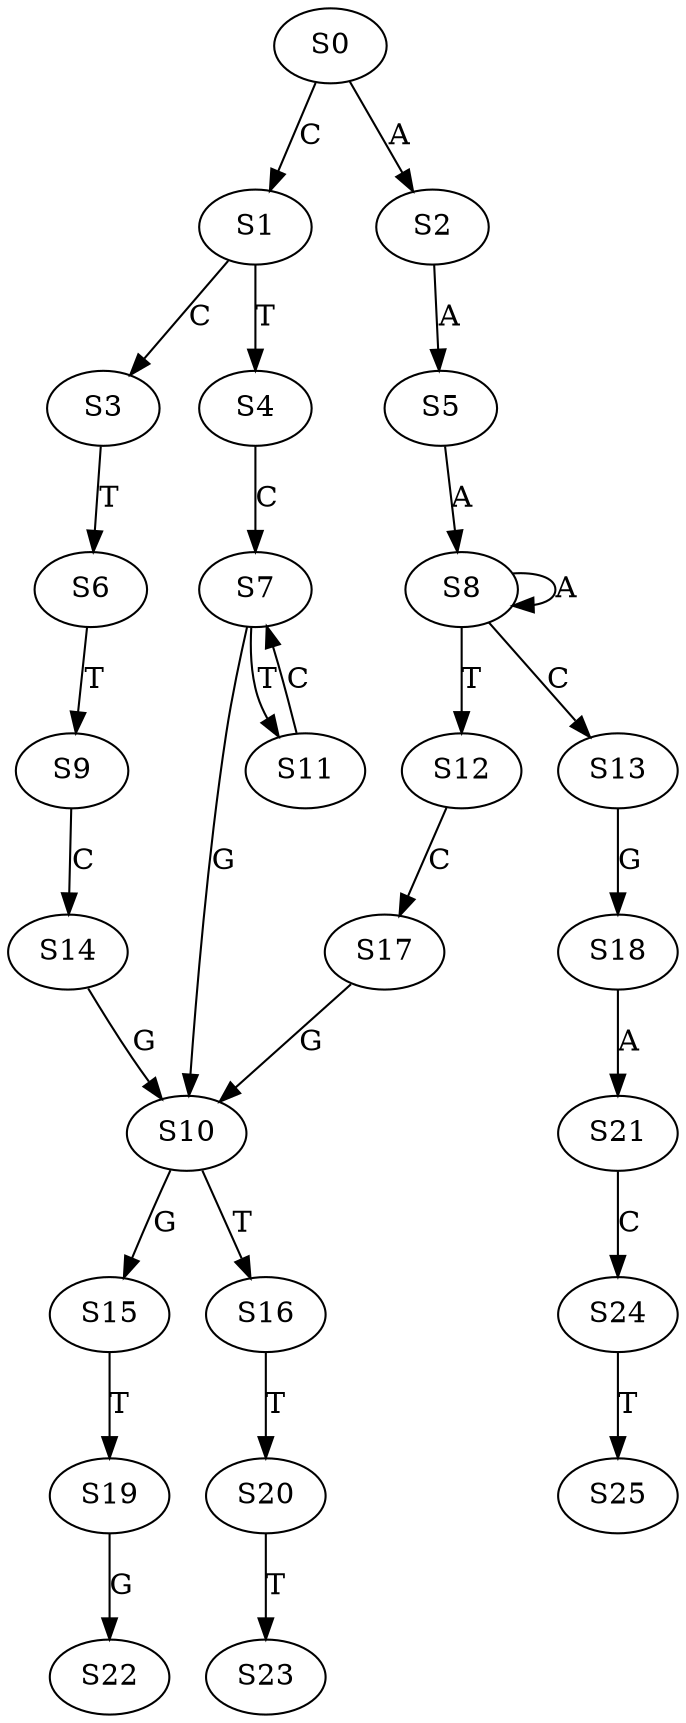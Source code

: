strict digraph  {
	S0 -> S1 [ label = C ];
	S0 -> S2 [ label = A ];
	S1 -> S3 [ label = C ];
	S1 -> S4 [ label = T ];
	S2 -> S5 [ label = A ];
	S3 -> S6 [ label = T ];
	S4 -> S7 [ label = C ];
	S5 -> S8 [ label = A ];
	S6 -> S9 [ label = T ];
	S7 -> S10 [ label = G ];
	S7 -> S11 [ label = T ];
	S8 -> S12 [ label = T ];
	S8 -> S13 [ label = C ];
	S8 -> S8 [ label = A ];
	S9 -> S14 [ label = C ];
	S10 -> S15 [ label = G ];
	S10 -> S16 [ label = T ];
	S11 -> S7 [ label = C ];
	S12 -> S17 [ label = C ];
	S13 -> S18 [ label = G ];
	S14 -> S10 [ label = G ];
	S15 -> S19 [ label = T ];
	S16 -> S20 [ label = T ];
	S17 -> S10 [ label = G ];
	S18 -> S21 [ label = A ];
	S19 -> S22 [ label = G ];
	S20 -> S23 [ label = T ];
	S21 -> S24 [ label = C ];
	S24 -> S25 [ label = T ];
}
